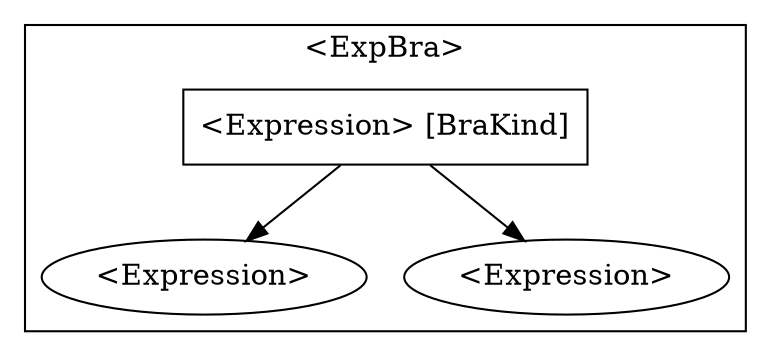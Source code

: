 digraph {

    subgraph clusterExpBra {
        label="<ExpBra>"
        expBra[shape="box" label="<Expression> [BraKind]"];
        expB1[label="<Expression>"];
        expB2[label="<Expression>"];
    }

    {
        expBra -> expB1;
        expBra -> expB2;
    }
}